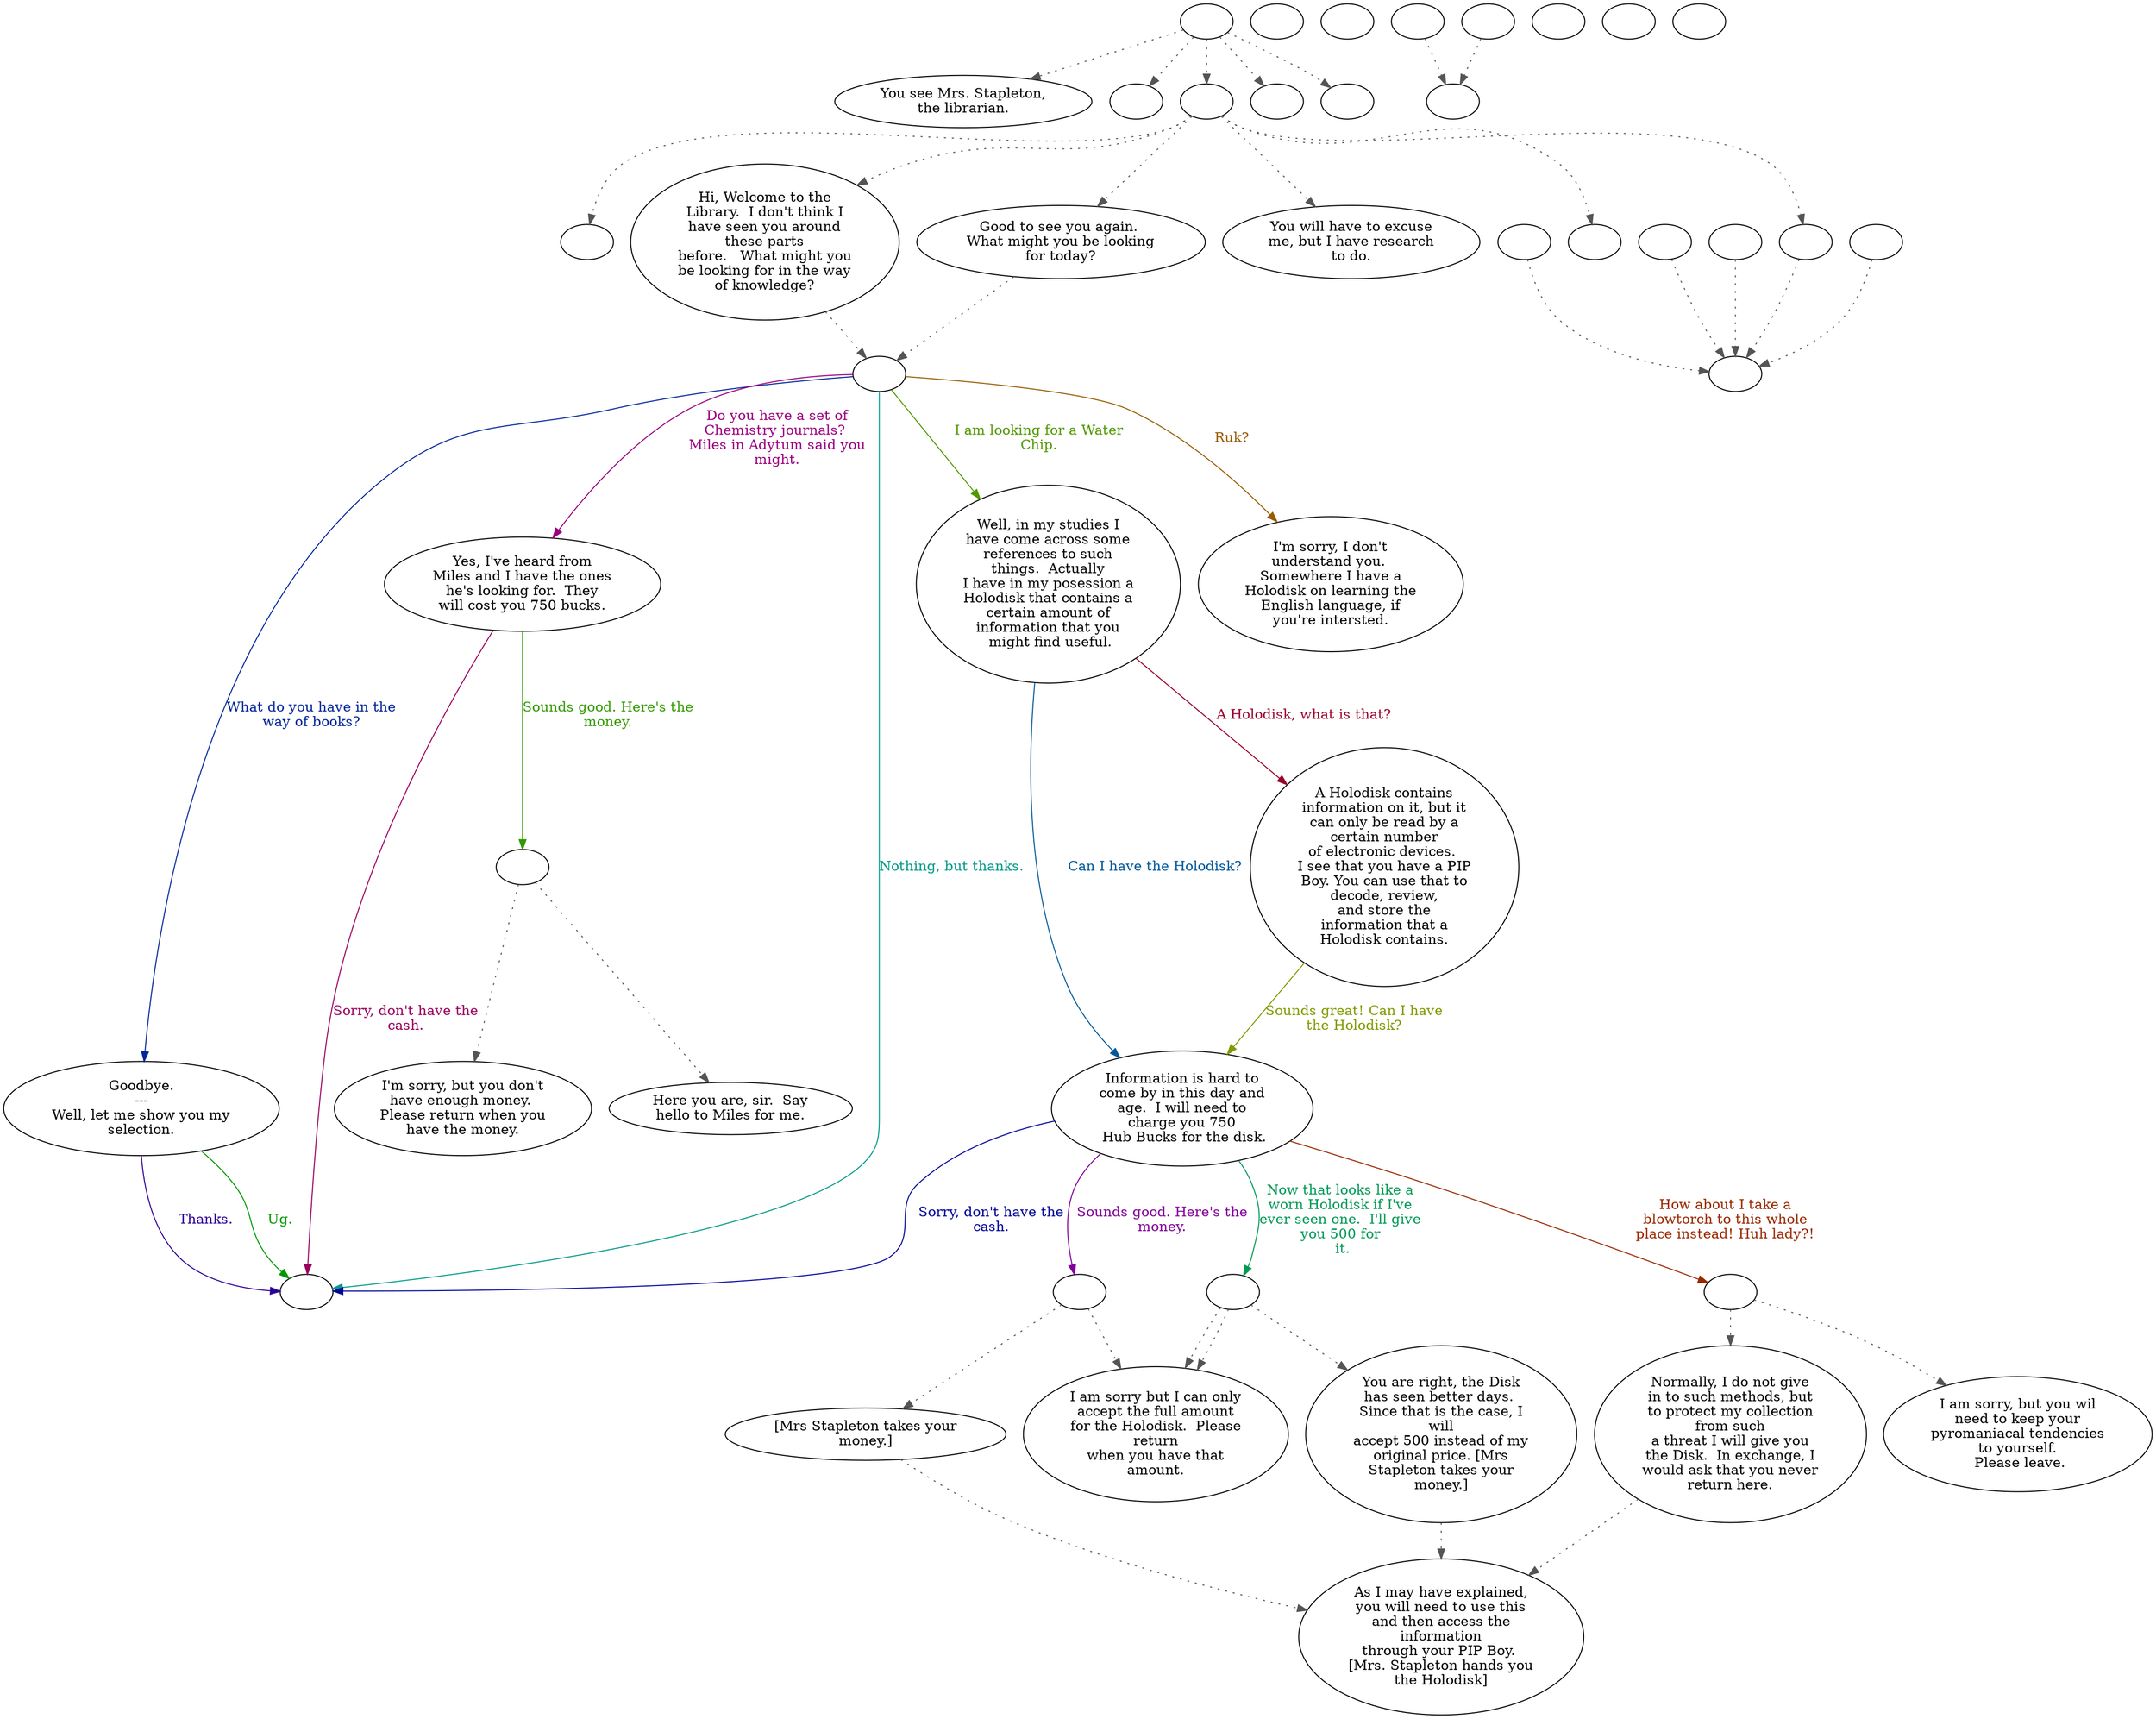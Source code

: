 digraph STAPLE {
  "start" [style=filled       fillcolor="#FFFFFF"       color="#000000"]
  "start" -> "look_at_p_proc" [style=dotted color="#555555"]
  "start" -> "pickup_p_proc" [style=dotted color="#555555"]
  "start" -> "talk_p_proc" [style=dotted color="#555555"]
  "start" -> "critter_p_proc" [style=dotted color="#555555"]
  "start" -> "destroy_p_proc" [style=dotted color="#555555"]
  "start" [label=""]
  "combat" [style=filled       fillcolor="#FFFFFF"       color="#000000"]
  "combat" [label=""]
  "critter_p_proc" [style=filled       fillcolor="#FFFFFF"       color="#000000"]
  "critter_p_proc" [label=""]
  "pickup_p_proc" [style=filled       fillcolor="#FFFFFF"       color="#000000"]
  "pickup_p_proc" [label=""]
  "talk_p_proc" [style=filled       fillcolor="#FFFFFF"       color="#000000"]
  "talk_p_proc" -> "Get_Stuff" [style=dotted color="#555555"]
  "talk_p_proc" -> "get_reaction" [style=dotted color="#555555"]
  "talk_p_proc" -> "Staple00" [style=dotted color="#555555"]
  "talk_p_proc" -> "Staple13" [style=dotted color="#555555"]
  "talk_p_proc" -> "Staple01" [style=dotted color="#555555"]
  "talk_p_proc" -> "Put_Stuff" [style=dotted color="#555555"]
  "talk_p_proc" [label=""]
  "destroy_p_proc" [style=filled       fillcolor="#FFFFFF"       color="#000000"]
  "destroy_p_proc" [label=""]
  "damage_p_proc" [style=filled       fillcolor="#FFFFFF"       color="#000000"]
  "damage_p_proc" [label=""]
  "look_at_p_proc" [style=filled       fillcolor="#FFFFFF"       color="#000000"]
  "look_at_p_proc" [label="You see Mrs. Stapleton,\nthe librarian."]
  "Staple00" [style=filled       fillcolor="#FFFFFF"       color="#000000"]
  "Staple00" -> "Staple02" [style=dotted color="#555555"]
  "Staple00" [label="Hi, Welcome to the\nLibrary.  I don't think I\nhave seen you around\nthese parts\nbefore.   What might you\nbe looking for in the way\nof knowledge?"]
  "Staple01" [style=filled       fillcolor="#FFFFFF"       color="#000000"]
  "Staple01" -> "Staple02" [style=dotted color="#555555"]
  "Staple01" [label="Good to see you again. \nWhat might you be looking\nfor today?"]
  "Staple02" [style=filled       fillcolor="#FFFFFF"       color="#000000"]
  "Staple02" [label=""]
  "Staple02" -> "Staple03" [label="What do you have in the\nway of books?" color="#002599" fontcolor="#002599"]
  "Staple02" -> "Staple04" [label="I am looking for a Water\nChip." color="#519900" fontcolor="#519900"]
  "Staple02" -> "Staple15" [label="Do you have a set of\nChemistry journals? \nMiles in Adytum said you\nmight." color="#99007E" fontcolor="#99007E"]
  "Staple02" -> "StapleEnd" [label="Nothing, but thanks." color="#009987" fontcolor="#009987"]
  "Staple02" -> "Staple14" [label="Ruk?" color="#995B00" fontcolor="#995B00"]
  "Staple03" [style=filled       fillcolor="#FFFFFF"       color="#000000"]
  "Staple03" [label="Goodbye.\n---\nWell, let me show you my\nselection."]
  "Staple03" -> "StapleEnd" [label="Thanks." color="#2E0099" fontcolor="#2E0099"]
  "Staple03" -> "StapleEnd" [label="Ug." color="#009902" fontcolor="#009902"]
  "Staple04" [style=filled       fillcolor="#FFFFFF"       color="#000000"]
  "Staple04" [label="Well, in my studies I\nhave come across some\nreferences to such\nthings.  Actually\nI have in my posession a\nHolodisk that contains a\ncertain amount of\ninformation that you\n might find useful."]
  "Staple04" -> "Staple05" [label="A Holodisk, what is that?" color="#99002B" fontcolor="#99002B"]
  "Staple04" -> "Staple06" [label="Can I have the Holodisk?" color="#005899" fontcolor="#005899"]
  "Staple05" [style=filled       fillcolor="#FFFFFF"       color="#000000"]
  "Staple05" [label="A Holodisk contains\ninformation on it, but it\ncan only be read by a\ncertain number\nof electronic devices. \nI see that you have a PIP\nBoy. You can use that to\ndecode, review,\nand store the\ninformation that a\nHolodisk contains."]
  "Staple05" -> "Staple06" [label="Sounds great! Can I have\nthe Holodisk?" color="#849900" fontcolor="#849900"]
  "Staple06" [style=filled       fillcolor="#FFFFFF"       color="#000000"]
  "Staple06" [label="Information is hard to\ncome by in this day and\nage.  I will need to\ncharge you 750\n Hub Bucks for the disk."]
  "Staple06" -> "Staple06a" [label="Sounds good. Here's the\nmoney." color="#810099" fontcolor="#810099"]
  "Staple06" -> "Staple06b" [label="Now that looks like a\nworn Holodisk if I've\never seen one.  I'll give\nyou 500 for\n it." color="#009954" fontcolor="#009954"]
  "Staple06" -> "Staple06c" [label="How about I take a\nblowtorch to this whole\nplace instead! Huh lady?!" color="#992800" fontcolor="#992800"]
  "Staple06" -> "StapleEnd" [label="Sorry, don't have the\ncash." color="#000599" fontcolor="#000599"]
  "Staple06a" [style=filled       fillcolor="#FFFFFF"       color="#000000"]
  "Staple06a" -> "Staple09" [style=dotted color="#555555"]
  "Staple06a" -> "Staple07" [style=dotted color="#555555"]
  "Staple06a" [label=""]
  "Staple06b" [style=filled       fillcolor="#FFFFFF"       color="#000000"]
  "Staple06b" -> "Staple10" [style=dotted color="#555555"]
  "Staple06b" -> "Staple07" [style=dotted color="#555555"]
  "Staple06b" -> "Staple07" [style=dotted color="#555555"]
  "Staple06b" [label=""]
  "Staple06c" [style=filled       fillcolor="#FFFFFF"       color="#000000"]
  "Staple06c" -> "Staple11" [style=dotted color="#555555"]
  "Staple06c" -> "Staple08" [style=dotted color="#555555"]
  "Staple06c" [label=""]
  "Staple07" [style=filled       fillcolor="#FFFFFF"       color="#000000"]
  "Staple07" [label="I am sorry but I can only\naccept the full amount\nfor the Holodisk.  Please\nreturn\nwhen you have that\namount."]
  "Staple08" [style=filled       fillcolor="#FFFFFF"       color="#000000"]
  "Staple08" [label="I am sorry, but you wil\nneed to keep your\npyromaniacal tendencies\nto yourself.\n Please leave."]
  "Staple09" [style=filled       fillcolor="#FFFFFF"       color="#000000"]
  "Staple09" -> "Staple12" [style=dotted color="#555555"]
  "Staple09" [label="[Mrs Stapleton takes your\nmoney.]"]
  "Staple10" [style=filled       fillcolor="#FFFFFF"       color="#000000"]
  "Staple10" -> "Staple12" [style=dotted color="#555555"]
  "Staple10" [label="You are right, the Disk\nhas seen better days. \nSince that is the case, I\nwill\naccept 500 instead of my\noriginal price. [Mrs\nStapleton takes your\nmoney.]"]
  "Staple11" [style=filled       fillcolor="#FFFFFF"       color="#000000"]
  "Staple11" -> "Staple12" [style=dotted color="#555555"]
  "Staple11" [label="Normally, I do not give\nin to such methods, but\nto protect my collection\nfrom such\na threat I will give you\nthe Disk.  In exchange, I\nwould ask that you never\nreturn here."]
  "Staple12" [style=filled       fillcolor="#FFFFFF"       color="#000000"]
  "Staple12" [label="As I may have explained,\nyou will need to use this\nand then access the\ninformation\nthrough your PIP Boy. \n[Mrs. Stapleton hands you\nthe Holodisk]"]
  "Staple13" [style=filled       fillcolor="#FFFFFF"       color="#000000"]
  "Staple13" [label="You will have to excuse\nme, but I have research\nto do."]
  "Staple14" [style=filled       fillcolor="#FFFFFF"       color="#000000"]
  "Staple14" [label="I'm sorry, I don't\nunderstand you. \nSomewhere I have a\nHolodisk on learning the\nEnglish language, if\nyou're intersted."]
  "Staple15" [style=filled       fillcolor="#FFFFFF"       color="#000000"]
  "Staple15" [label="Yes, I've heard from\nMiles and I have the ones\nhe's looking for.  They\nwill cost you 750 bucks."]
  "Staple15" -> "Staple15a" [label="Sounds good. Here's the\nmoney." color="#329900" fontcolor="#329900"]
  "Staple15" -> "StapleEnd" [label="Sorry, don't have the\ncash." color="#99005E" fontcolor="#99005E"]
  "Staple15a" [style=filled       fillcolor="#FFFFFF"       color="#000000"]
  "Staple15a" -> "Staple16" [style=dotted color="#555555"]
  "Staple15a" -> "Staple17" [style=dotted color="#555555"]
  "Staple15a" [label=""]
  "Staple16" [style=filled       fillcolor="#FFFFFF"       color="#000000"]
  "Staple16" [label="Here you are, sir.  Say\nhello to Miles for me."]
  "Staple17" [style=filled       fillcolor="#FFFFFF"       color="#000000"]
  "Staple17" [label="I'm sorry, but you don't\nhave enough money. \nPlease return when you\nhave the money."]
  "StapleEnd" [style=filled       fillcolor="#FFFFFF"       color="#000000"]
  "StapleEnd" [label=""]
  "Get_Stuff" [style=filled       fillcolor="#FFFFFF"       color="#000000"]
  "Get_Stuff" [label=""]
  "Put_Stuff" [style=filled       fillcolor="#FFFFFF"       color="#000000"]
  "Put_Stuff" [label=""]
  "get_reaction" [style=filled       fillcolor="#FFFFFF"       color="#000000"]
  "get_reaction" -> "ReactToLevel" [style=dotted color="#555555"]
  "get_reaction" [label=""]
  "ReactToLevel" [style=filled       fillcolor="#FFFFFF"       color="#000000"]
  "ReactToLevel" [label=""]
  "LevelToReact" [style=filled       fillcolor="#FFFFFF"       color="#000000"]
  "LevelToReact" [label=""]
  "UpReact" [style=filled       fillcolor="#FFFFFF"       color="#000000"]
  "UpReact" -> "ReactToLevel" [style=dotted color="#555555"]
  "UpReact" [label=""]
  "DownReact" [style=filled       fillcolor="#FFFFFF"       color="#000000"]
  "DownReact" -> "ReactToLevel" [style=dotted color="#555555"]
  "DownReact" [label=""]
  "BottomReact" [style=filled       fillcolor="#FFFFFF"       color="#000000"]
  "BottomReact" [label=""]
  "TopReact" [style=filled       fillcolor="#FFFFFF"       color="#000000"]
  "TopReact" [label=""]
  "BigUpReact" [style=filled       fillcolor="#FFFFFF"       color="#000000"]
  "BigUpReact" -> "ReactToLevel" [style=dotted color="#555555"]
  "BigUpReact" [label=""]
  "BigDownReact" [style=filled       fillcolor="#FFFFFF"       color="#000000"]
  "BigDownReact" -> "ReactToLevel" [style=dotted color="#555555"]
  "BigDownReact" [label=""]
  "UpReactLevel" [style=filled       fillcolor="#FFFFFF"       color="#000000"]
  "UpReactLevel" -> "LevelToReact" [style=dotted color="#555555"]
  "UpReactLevel" [label=""]
  "DownReactLevel" [style=filled       fillcolor="#FFFFFF"       color="#000000"]
  "DownReactLevel" -> "LevelToReact" [style=dotted color="#555555"]
  "DownReactLevel" [label=""]
  "Goodbyes" [style=filled       fillcolor="#FFFFFF"       color="#000000"]
  "Goodbyes" [label=""]
}